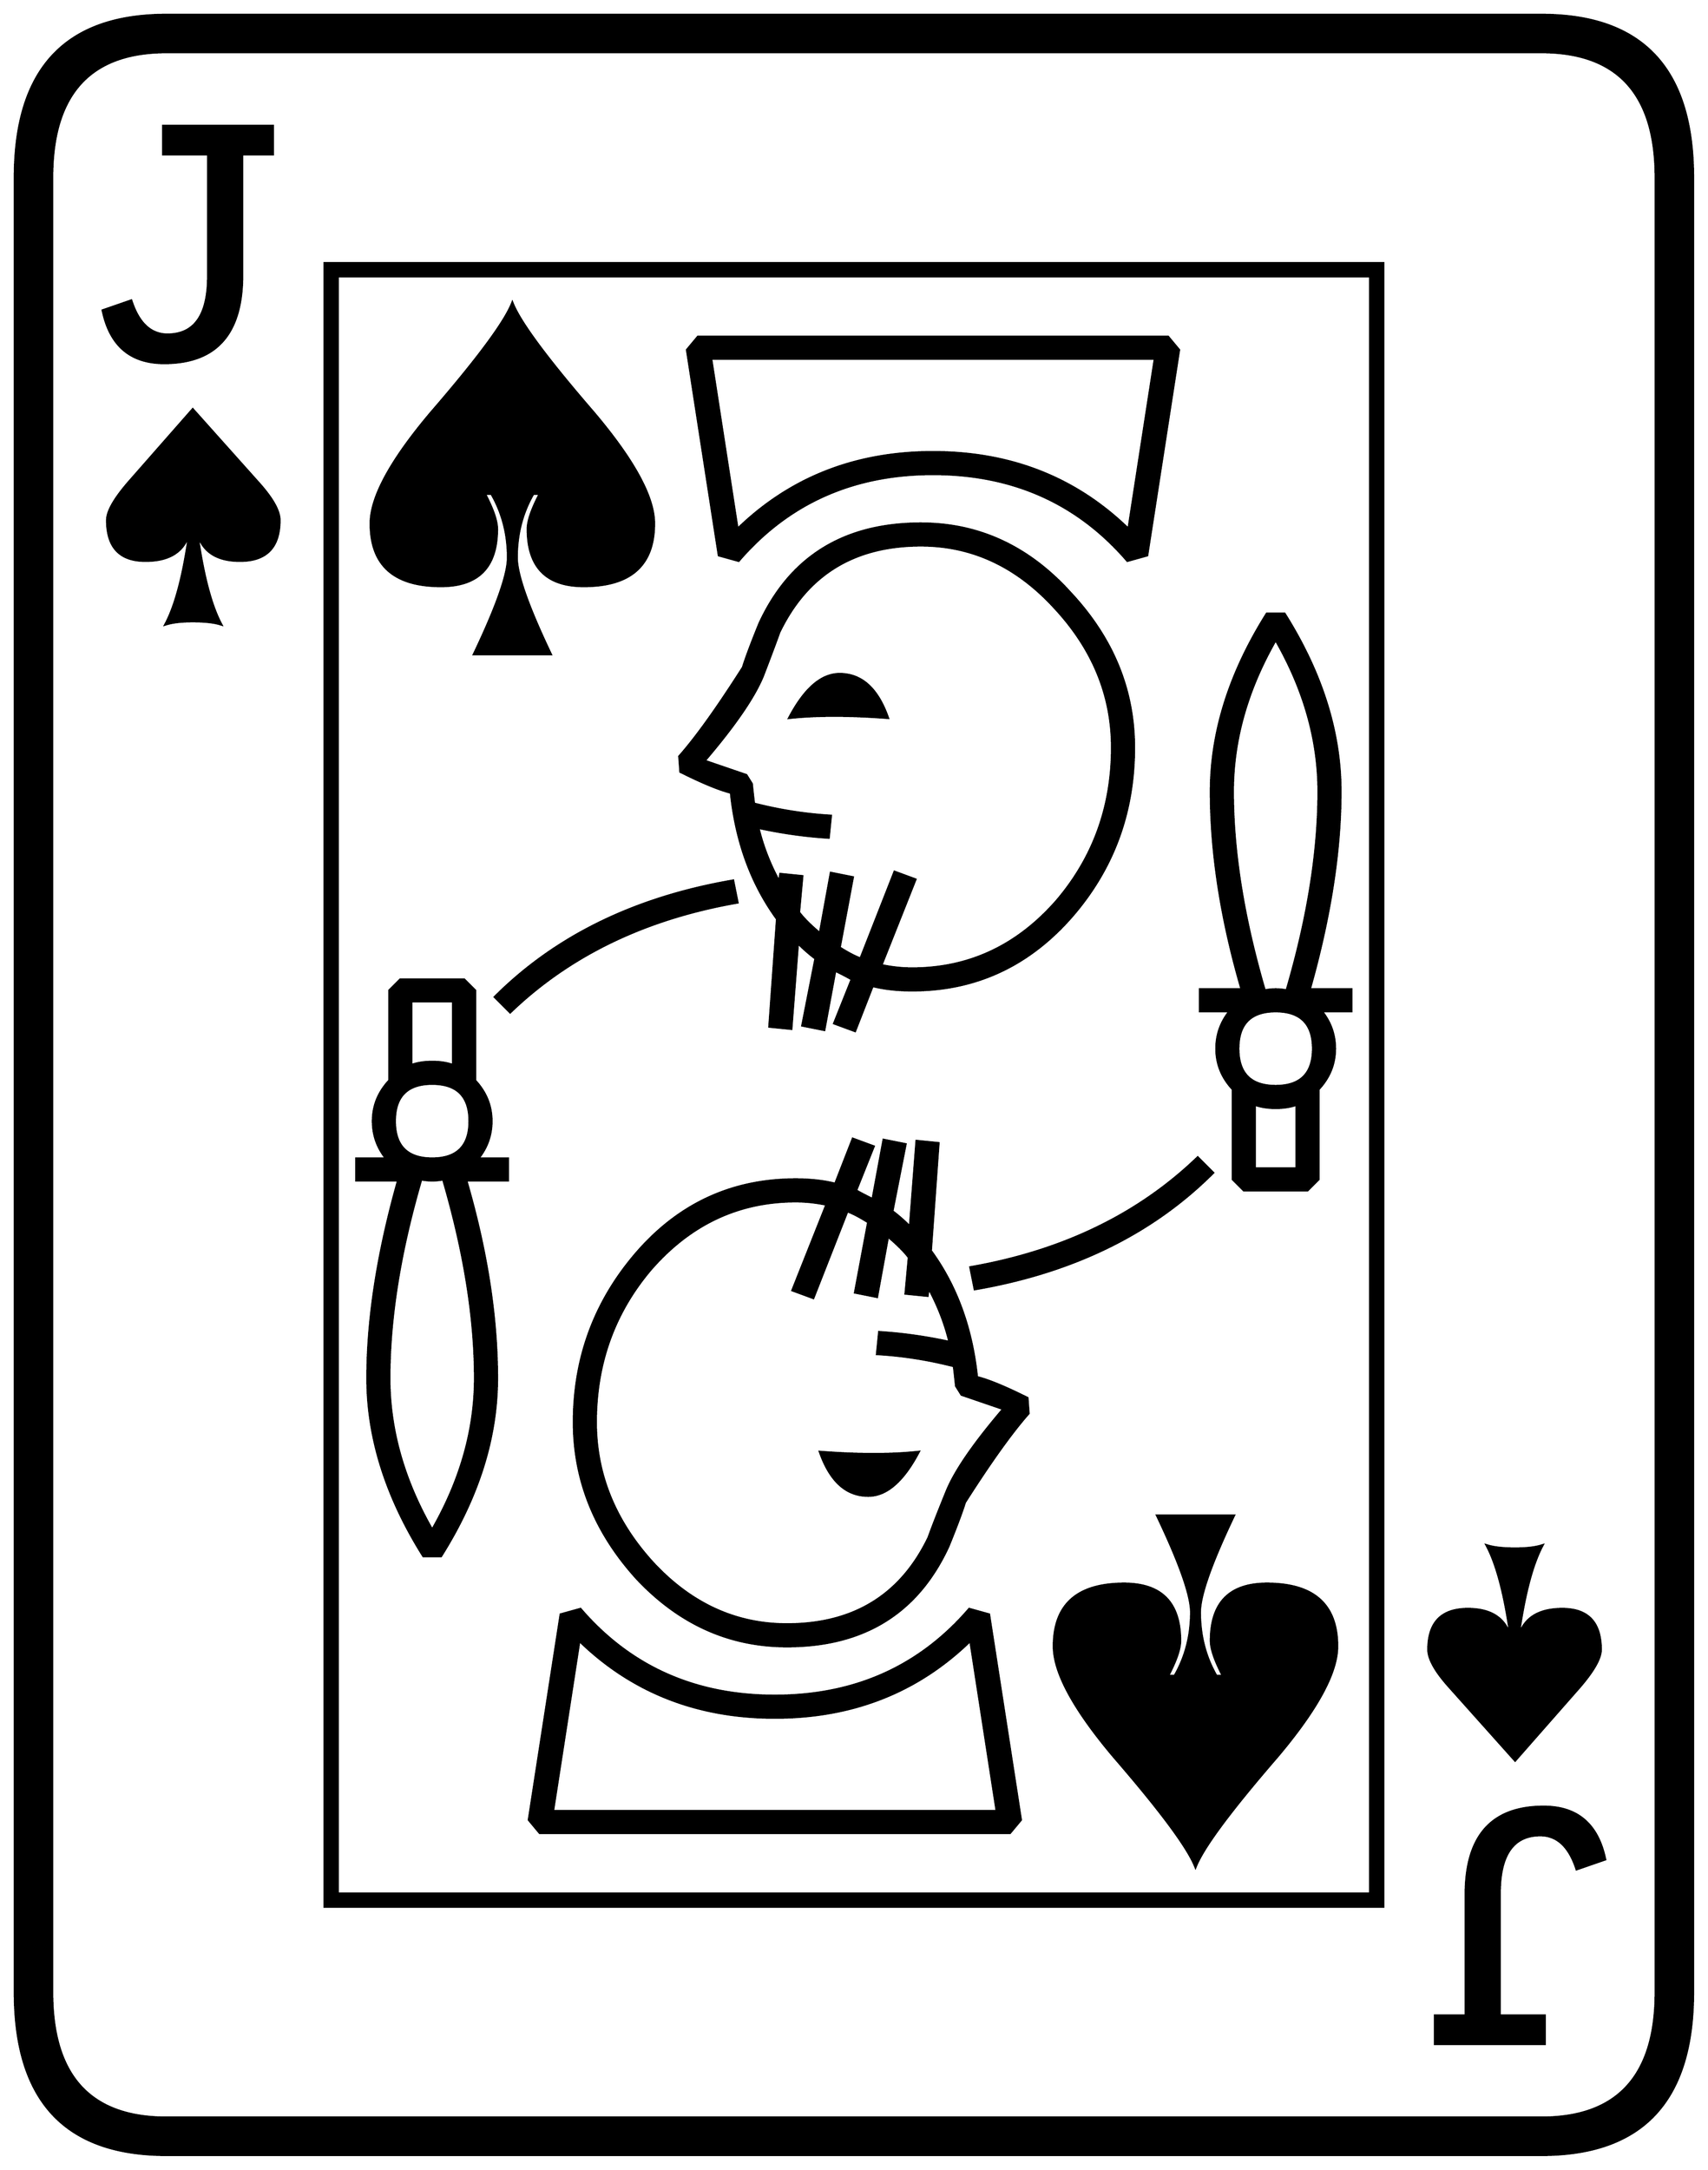 


\begin{tikzpicture}[y=0.80pt, x=0.80pt, yscale=-1.0, xscale=1.0, inner sep=0pt, outer sep=0pt]
\begin{scope}[shift={(100.0,1706.0)},nonzero rule]
  \path[draw=.,fill=.,line width=1.600pt] (1578.0,244.0) .. controls
    (1578.0,342.667) and (1532.0,392.0) .. (1440.0,392.0) --
    (188.0,392.0) .. controls (96.0,392.0) and (50.0,342.667) ..
    (50.0,244.0) -- (50.0,-1408.0) .. controls (50.0,-1506.667)
    and (96.0,-1556.0) .. (188.0,-1556.0) -- (1440.0,-1556.0) ..
    controls (1532.0,-1556.0) and (1578.0,-1506.667) ..
    (1578.0,-1408.0) -- (1578.0,244.0) -- cycle(1544.0,244.0) --
    (1544.0,-1408.0) .. controls (1544.0,-1484.0) and
    (1509.333,-1522.0) .. (1440.0,-1522.0) -- (188.0,-1522.0) ..
    controls (118.667,-1522.0) and (84.0,-1484.0) ..
    (84.0,-1408.0) -- (84.0,244.0) .. controls (84.0,320.0) and
    (118.667,358.0) .. (188.0,358.0) -- (1440.0,358.0) .. controls
    (1509.333,358.0) and (1544.0,320.0) .. (1544.0,244.0) --
    cycle(285.0,-1429.0) -- (257.0,-1429.0) -- (257.0,-1319.0)
    .. controls (257.0,-1265.667) and (233.333,-1239.0) ..
    (186.0,-1239.0) .. controls (155.333,-1239.0) and
    (136.667,-1255.0) .. (130.0,-1287.0) -- (156.0,-1296.0) ..
    controls (162.667,-1275.333) and (173.667,-1265.0) ..
    (189.0,-1265.0) .. controls (213.667,-1265.0) and
    (226.0,-1282.667) .. (226.0,-1318.0) -- (226.0,-1429.0) --
    (185.0,-1429.0) -- (185.0,-1455.0) -- (285.0,-1455.0) --
    (285.0,-1429.0) -- cycle(1494.0,-68.0) .. controls
    (1494.0,-60.0) and (1487.333,-48.333) .. (1474.0,-33.0) --
    (1416.0,33.0) -- (1357.0,-33.0) .. controls (1343.667,-47.667)
    and (1337.0,-59.333) .. (1337.0,-68.0) .. controls
    (1337.0,-92.667) and (1349.0,-105.0) .. (1373.0,-105.0) ..
    controls (1394.333,-105.0) and (1407.333,-96.333) ..
    (1412.0,-79.0) .. controls (1406.667,-117.667) and
    (1399.333,-145.667) .. (1390.0,-163.0) .. controls
    (1396.0,-161.0) and (1404.667,-160.0) .. (1416.0,-160.0) ..
    controls (1426.667,-160.0) and (1435.0,-161.0) ..
    (1441.0,-163.0) .. controls (1431.667,-145.667) and
    (1424.333,-117.667) .. (1419.0,-79.0) .. controls (1423.667,-96.333)
    and (1437.0,-105.0) .. (1459.0,-105.0) .. controls
    (1482.333,-105.0) and (1494.0,-92.667) .. (1494.0,-68.0) --
    cycle(1296.0,166.0) -- (332.0,166.0) -- (332.0,-1330.0) --
    (1296.0,-1330.0) -- (1296.0,166.0) -- cycle(291.0,-1096.0)
    .. controls (291.0,-1071.333) and (279.0,-1059.0) ..
    (255.0,-1059.0) .. controls (233.667,-1059.0) and
    (220.667,-1067.667) .. (216.0,-1085.0) .. controls
    (221.333,-1046.333) and (228.667,-1018.333) .. (238.0,-1001.0) ..
    controls (232.0,-1003.0) and (223.333,-1004.0) ..
    (212.0,-1004.0) .. controls (201.333,-1004.0) and
    (193.0,-1003.0) .. (187.0,-1001.0) .. controls
    (196.333,-1018.333) and (203.667,-1046.333) .. (209.0,-1085.0) ..
    controls (204.333,-1067.667) and (191.0,-1059.0) ..
    (169.0,-1059.0) .. controls (145.667,-1059.0) and
    (134.0,-1071.333) .. (134.0,-1096.0) .. controls
    (134.0,-1104.0) and (140.667,-1115.667) .. (154.0,-1131.0) --
    (212.0,-1197.0) -- (271.0,-1131.0) .. controls
    (284.333,-1116.333) and (291.0,-1104.667) .. (291.0,-1096.0) --
    cycle(1498.0,123.0) -- (1472.0,132.0) .. controls
    (1465.333,111.333) and (1454.333,101.0) .. (1439.0,101.0) ..
    controls (1414.333,101.0) and (1402.0,118.667) .. (1402.0,154.0)
    -- (1402.0,265.0) -- (1443.0,265.0) -- (1443.0,291.0) --
    (1343.0,291.0) -- (1343.0,265.0) -- (1371.0,265.0) --
    (1371.0,155.0) .. controls (1371.0,101.667) and (1394.667,75.0)
    .. (1442.0,75.0) .. controls (1472.667,75.0) and (1491.333,91.0)
    .. (1498.0,123.0) -- cycle(1284.0,154.0) -- (1284.0,-1318.0)
    -- (344.0,-1318.0) -- (344.0,154.0) -- (1284.0,154.0) --
    cycle(1110.0,-1251.0) -- (1081.0,-1064.0) --
    (1063.0,-1059.0) .. controls (1017.667,-1111.667) and
    (958.667,-1138.0) .. (886.0,-1138.0) .. controls
    (813.333,-1138.0) and (754.333,-1111.667) .. (709.0,-1059.0) --
    (691.0,-1064.0) -- (662.0,-1251.0) -- (672.0,-1263.0) --
    (1100.0,-1263.0) -- (1110.0,-1251.0) -- cycle(1267.0,-649.0)
    -- (1240.0,-649.0) .. controls (1248.0,-639.0) and
    (1252.0,-627.667) .. (1252.0,-615.0) .. controls
    (1252.0,-601.0) and (1247.0,-588.667) .. (1237.0,-578.0) --
    (1237.0,-496.0) -- (1227.0,-486.0) -- (1169.0,-486.0) --
    (1159.0,-496.0) -- (1159.0,-578.0) .. controls
    (1149.0,-588.667) and (1144.0,-601.0) .. (1144.0,-615.0) ..
    controls (1144.0,-627.667) and (1148.0,-639.0) ..
    (1156.0,-649.0) -- (1129.0,-649.0) -- (1129.0,-669.0) --
    (1167.0,-669.0) .. controls (1148.333,-733.0) and
    (1139.0,-793.0) .. (1139.0,-849.0) .. controls
    (1139.0,-903.0) and (1156.0,-957.0) .. (1190.0,-1011.0) --
    (1206.0,-1011.0) .. controls (1240.0,-957.0) and
    (1257.0,-903.0) .. (1257.0,-849.0) .. controls
    (1257.0,-795.0) and (1247.667,-735.0) .. (1229.0,-669.0) --
    (1267.0,-669.0) -- (1267.0,-649.0) -- cycle(1069.0,-889.0)
    .. controls (1069.0,-830.333) and (1050.333,-779.333) ..
    (1013.0,-736.0) .. controls (973.667,-690.667) and
    (925.0,-668.0) .. (867.0,-668.0) .. controls (853.667,-668.0)
    and (841.667,-669.333) .. (831.0,-672.0) -- (815.0,-631.0) --
    (796.0,-638.0) -- (812.0,-678.0) .. controls (811.333,-678.667)
    and (806.333,-681.333) .. (797.0,-686.0) -- (787.0,-632.0) --
    (767.0,-636.0) -- (779.0,-697.0) .. controls (773.667,-701.0)
    and (768.333,-705.667) .. (763.0,-711.0) -- (757.0,-633.0) --
    (737.0,-635.0) -- (744.0,-733.0) .. controls (720.667,-765.0)
    and (706.667,-803.333) .. (702.0,-848.0) .. controls
    (691.333,-850.667) and (676.0,-857.0) .. (656.0,-867.0) --
    (655.0,-881.0) .. controls (670.333,-898.333) and (689.667,-925.333)
    .. (713.0,-962.0) .. controls (715.667,-970.667) and
    (720.667,-984.0) .. (728.0,-1002.0) .. controls
    (756.0,-1062.667) and (805.0,-1093.0) .. (875.0,-1093.0) ..
    controls (927.667,-1093.0) and (973.0,-1072.0) ..
    (1011.0,-1030.0) .. controls (1049.667,-988.667) and
    (1069.0,-941.667) .. (1069.0,-889.0) -- cycle(632.0,-1093.0)
    .. controls (632.0,-1055.0) and (610.667,-1036.0) ..
    (568.0,-1036.0) .. controls (534.0,-1036.0) and
    (517.0,-1053.333) .. (517.0,-1088.0) .. controls
    (517.0,-1095.333) and (520.667,-1106.0) .. (528.0,-1120.0) --
    (522.0,-1120.0) .. controls (512.0,-1102.667) and
    (507.0,-1083.333) .. (507.0,-1062.0) .. controls
    (507.0,-1046.667) and (517.333,-1017.333) .. (538.0,-974.0) --
    (468.0,-974.0) .. controls (488.667,-1017.333) and
    (499.0,-1046.667) .. (499.0,-1062.0) .. controls
    (499.0,-1083.333) and (494.0,-1102.667) .. (484.0,-1120.0) --
    (478.0,-1120.0) .. controls (485.333,-1106.0) and
    (489.0,-1095.333) .. (489.0,-1088.0) .. controls
    (489.0,-1053.333) and (472.0,-1036.0) .. (438.0,-1036.0) ..
    controls (395.333,-1036.0) and (374.0,-1055.0) ..
    (374.0,-1093.0) .. controls (374.0,-1117.0) and
    (392.333,-1150.667) .. (429.0,-1194.0) .. controls
    (471.667,-1243.333) and (496.333,-1276.667) .. (503.0,-1294.0) ..
    controls (509.667,-1276.667) and (534.333,-1243.333) ..
    (577.0,-1194.0) .. controls (613.667,-1150.667) and
    (632.0,-1117.0) .. (632.0,-1093.0) -- cycle(1141.0,-502.0)
    .. controls (1085.667,-446.667) and (1013.333,-411.333) ..
    (924.0,-396.0) -- (920.0,-416.0) .. controls (1004.0,-430.667)
    and (1073.0,-464.0) .. (1127.0,-516.0) -- (1141.0,-502.0) --
    cycle(708.0,-748.0) .. controls (624.0,-733.333) and
    (555.0,-700.0) .. (501.0,-648.0) -- (487.0,-662.0) ..
    controls (542.333,-717.333) and (614.667,-752.667) .. (704.0,-768.0)
    -- (708.0,-748.0) -- cycle(1254.0,-71.0) .. controls
    (1254.0,-47.0) and (1235.667,-13.333) .. (1199.0,30.0) ..
    controls (1156.333,79.333) and (1131.667,112.667) .. (1125.0,130.0)
    .. controls (1118.333,112.667) and (1093.667,79.333) ..
    (1051.0,30.0) .. controls (1014.333,-13.333) and (996.0,-47.0)
    .. (996.0,-71.0) .. controls (996.0,-109.0) and
    (1017.333,-128.0) .. (1060.0,-128.0) .. controls
    (1094.0,-128.0) and (1111.0,-110.667) .. (1111.0,-76.0) ..
    controls (1111.0,-68.667) and (1107.333,-58.0) .. (1100.0,-44.0)
    -- (1106.0,-44.0) .. controls (1116.0,-61.333) and
    (1121.0,-80.667) .. (1121.0,-102.0) .. controls
    (1121.0,-117.333) and (1110.667,-146.667) .. (1090.0,-190.0) --
    (1160.0,-190.0) .. controls (1139.333,-146.667) and
    (1129.0,-117.333) .. (1129.0,-102.0) .. controls
    (1129.0,-80.667) and (1134.0,-61.333) .. (1144.0,-44.0) --
    (1150.0,-44.0) .. controls (1142.667,-58.0) and (1139.0,-68.667)
    .. (1139.0,-76.0) .. controls (1139.0,-110.667) and
    (1156.0,-128.0) .. (1190.0,-128.0) .. controls
    (1232.667,-128.0) and (1254.0,-109.0) .. (1254.0,-71.0) --
    cycle(973.0,-283.0) .. controls (957.667,-265.667) and
    (938.333,-238.667) .. (915.0,-202.0) .. controls (912.333,-193.333)
    and (907.333,-180.0) .. (900.0,-162.0) .. controls
    (872.0,-101.333) and (823.0,-71.0) .. (753.0,-71.0) ..
    controls (700.333,-71.0) and (654.667,-91.667) .. (616.0,-133.0)
    .. controls (578.0,-175.0) and (559.0,-222.333) ..
    (559.0,-275.0) .. controls (559.0,-333.667) and (578.0,-385.0)
    .. (616.0,-429.0) .. controls (654.667,-473.667) and
    (703.0,-496.0) .. (761.0,-496.0) .. controls (774.333,-496.0)
    and (786.333,-494.667) .. (797.0,-492.0) -- (813.0,-533.0) --
    (832.0,-526.0) -- (816.0,-486.0) .. controls (816.667,-485.333)
    and (821.667,-482.667) .. (831.0,-478.0) -- (841.0,-532.0) --
    (861.0,-528.0) -- (849.0,-467.0) .. controls (854.333,-463.0)
    and (859.667,-458.333) .. (865.0,-453.0) -- (871.0,-531.0) --
    (891.0,-529.0) -- (884.0,-431.0) .. controls (907.333,-399.0)
    and (921.333,-360.667) .. (926.0,-316.0) .. controls
    (936.667,-313.333) and (952.0,-307.0) .. (972.0,-297.0) --
    (973.0,-283.0) -- cycle(499.0,-495.0) -- (461.0,-495.0) ..
    controls (479.667,-431.0) and (489.0,-371.0) .. (489.0,-315.0)
    .. controls (489.0,-261.0) and (472.0,-207.0) ..
    (438.0,-153.0) -- (422.0,-153.0) .. controls (388.0,-207.0)
    and (371.0,-261.0) .. (371.0,-315.0) .. controls
    (371.0,-369.0) and (380.333,-429.0) .. (399.0,-495.0) --
    (361.0,-495.0) -- (361.0,-515.0) -- (388.0,-515.0) ..
    controls (380.0,-525.0) and (376.0,-536.333) .. (376.0,-549.0)
    .. controls (376.0,-563.0) and (381.0,-575.333) ..
    (391.0,-586.0) -- (391.0,-668.0) -- (401.0,-678.0) --
    (459.0,-678.0) -- (469.0,-668.0) -- (469.0,-586.0) ..
    controls (479.0,-575.333) and (484.0,-563.0) .. (484.0,-549.0)
    .. controls (484.0,-536.333) and (480.0,-525.0) ..
    (472.0,-515.0) -- (499.0,-515.0) -- (499.0,-495.0) --
    cycle(966.0,87.0) -- (956.0,99.0) -- (528.0,99.0) --
    (518.0,87.0) -- (547.0,-100.0) -- (565.0,-105.0) .. controls
    (610.333,-52.333) and (669.333,-26.0) .. (742.0,-26.0) .. controls
    (814.667,-26.0) and (873.667,-52.333) .. (919.0,-105.0) --
    (937.0,-100.0) -- (966.0,87.0) -- cycle(1088.0,-1243.0) --
    (684.0,-1243.0) -- (708.0,-1088.0) .. controls
    (756.0,-1134.667) and (815.333,-1158.0) .. (886.0,-1158.0) ..
    controls (956.667,-1158.0) and (1016.0,-1134.667) ..
    (1064.0,-1088.0) -- (1088.0,-1243.0) -- cycle(1237.0,-849.0)
    .. controls (1237.0,-895.667) and (1224.0,-941.667) ..
    (1198.0,-987.0) .. controls (1172.0,-941.667) and
    (1159.0,-895.667) .. (1159.0,-849.0) .. controls
    (1159.0,-794.333) and (1168.667,-734.0) .. (1188.0,-668.0) ..
    controls (1191.333,-668.667) and (1194.667,-669.0) ..
    (1198.0,-669.0) .. controls (1201.333,-669.0) and
    (1204.667,-668.667) .. (1208.0,-668.0) .. controls
    (1227.333,-734.0) and (1237.0,-794.333) .. (1237.0,-849.0) --
    cycle(1232.0,-615.0) .. controls (1232.0,-637.667) and
    (1220.667,-649.0) .. (1198.0,-649.0) .. controls
    (1175.333,-649.0) and (1164.0,-637.667) .. (1164.0,-615.0) ..
    controls (1164.0,-592.333) and (1175.333,-581.0) ..
    (1198.0,-581.0) .. controls (1220.667,-581.0) and
    (1232.0,-592.333) .. (1232.0,-615.0) -- cycle(1049.0,-889.0)
    .. controls (1049.0,-936.333) and (1031.667,-978.667) ..
    (997.0,-1016.0) .. controls (962.333,-1054.0) and
    (921.667,-1073.0) .. (875.0,-1073.0) .. controls
    (814.333,-1073.0) and (771.333,-1046.667) .. (746.0,-994.0) ..
    controls (742.667,-984.667) and (737.667,-971.333) .. (731.0,-954.0)
    .. controls (723.0,-934.667) and (705.333,-909.0) ..
    (678.0,-877.0) -- (716.0,-864.0) -- (721.0,-856.0) ..
    controls (721.667,-849.333) and (722.333,-843.333) .. (723.0,-838.0)
    .. controls (746.333,-832.0) and (769.667,-828.333) ..
    (793.0,-827.0) -- (791.0,-807.0) .. controls (769.667,-808.333)
    and (748.333,-811.333) .. (727.0,-816.0) .. controls
    (731.0,-799.333) and (737.333,-783.0) .. (746.0,-767.0) --
    (747.0,-774.0) -- (767.0,-772.0) -- (764.0,-739.0) ..
    controls (768.0,-733.667) and (774.333,-727.333) .. (783.0,-720.0)
    -- (793.0,-775.0) -- (813.0,-771.0) -- (801.0,-707.0) ..
    controls (808.333,-702.333) and (814.667,-699.0) .. (820.0,-697.0)
    -- (851.0,-776.0) -- (870.0,-769.0) -- (839.0,-691.0) ..
    controls (848.333,-689.0) and (857.667,-688.0) .. (867.0,-688.0)
    .. controls (919.0,-688.0) and (963.0,-708.667) ..
    (999.0,-750.0) .. controls (1032.333,-789.333) and
    (1049.0,-835.667) .. (1049.0,-889.0) -- cycle(1217.0,-506.0)
    -- (1217.0,-564.0) .. controls (1211.667,-562.0) and
    (1205.333,-561.0) .. (1198.0,-561.0) .. controls
    (1190.667,-561.0) and (1184.333,-562.0) .. (1179.0,-564.0) --
    (1179.0,-506.0) -- (1217.0,-506.0) -- cycle(449.0,-600.0) --
    (449.0,-658.0) -- (411.0,-658.0) -- (411.0,-600.0) ..
    controls (416.333,-602.0) and (422.667,-603.0) .. (430.0,-603.0)
    .. controls (437.333,-603.0) and (443.667,-602.0) ..
    (449.0,-600.0) -- cycle(950.0,-287.0) -- (912.0,-300.0) --
    (907.0,-308.0) .. controls (906.333,-314.667) and (905.667,-320.667)
    .. (905.0,-326.0) .. controls (881.667,-332.0) and
    (858.333,-335.667) .. (835.0,-337.0) -- (837.0,-357.0) ..
    controls (858.333,-355.667) and (879.667,-352.667) .. (901.0,-348.0)
    .. controls (897.0,-364.667) and (890.667,-381.0) ..
    (882.0,-397.0) -- (881.0,-390.0) -- (861.0,-392.0) --
    (864.0,-425.0) .. controls (860.0,-430.333) and (853.667,-436.667)
    .. (845.0,-444.0) -- (835.0,-389.0) -- (815.0,-393.0) --
    (827.0,-457.0) .. controls (819.667,-461.667) and (813.333,-465.0)
    .. (808.0,-467.0) -- (777.0,-388.0) -- (758.0,-395.0) --
    (789.0,-473.0) .. controls (779.667,-475.0) and (770.333,-476.0)
    .. (761.0,-476.0) .. controls (709.0,-476.0) and
    (665.0,-455.333) .. (629.0,-414.0) .. controls (595.667,-374.667)
    and (579.0,-328.333) .. (579.0,-275.0) .. controls
    (579.0,-227.667) and (596.333,-185.0) .. (631.0,-147.0) ..
    controls (665.667,-109.667) and (706.333,-91.0) .. (753.0,-91.0)
    .. controls (813.667,-91.0) and (856.667,-117.333) ..
    (882.0,-170.0) .. controls (885.333,-179.333) and (890.667,-193.0)
    .. (898.0,-211.0) .. controls (905.333,-229.667) and
    (922.667,-255.0) .. (950.0,-287.0) -- cycle(464.0,-549.0) ..
    controls (464.0,-571.667) and (452.667,-583.0) .. (430.0,-583.0)
    .. controls (407.333,-583.0) and (396.0,-571.667) ..
    (396.0,-549.0) .. controls (396.0,-526.333) and (407.333,-515.0)
    .. (430.0,-515.0) .. controls (452.667,-515.0) and
    (464.0,-526.333) .. (464.0,-549.0) -- cycle(469.0,-315.0) ..
    controls (469.0,-369.667) and (459.333,-430.0) .. (440.0,-496.0)
    .. controls (436.667,-495.333) and (433.333,-495.0) ..
    (430.0,-495.0) .. controls (426.667,-495.0) and (423.333,-495.333)
    .. (420.0,-496.0) .. controls (400.667,-430.0) and
    (391.0,-369.667) .. (391.0,-315.0) .. controls (391.0,-268.333)
    and (404.0,-222.333) .. (430.0,-177.0) .. controls
    (456.0,-222.333) and (469.0,-268.333) .. (469.0,-315.0) --
    cycle(944.0,79.0) -- (920.0,-76.0) .. controls (872.0,-29.333)
    and (812.667,-6.0) .. (742.0,-6.0) .. controls (671.333,-6.0)
    and (612.0,-29.333) .. (564.0,-76.0) -- (540.0,79.0) --
    (944.0,79.0) -- cycle(845.0,-916.0) .. controls
    (809.667,-918.667) and (779.667,-918.667) .. (755.0,-916.0) ..
    controls (769.0,-942.667) and (784.333,-956.0) .. (801.0,-956.0)
    .. controls (821.0,-956.0) and (835.667,-942.667) ..
    (845.0,-916.0) -- cycle(873.0,-248.0) .. controls
    (859.0,-221.333) and (843.667,-208.0) .. (827.0,-208.0) ..
    controls (807.0,-208.0) and (792.333,-221.333) .. (783.0,-248.0)
    .. controls (818.333,-245.333) and (848.333,-245.333) ..
    (873.0,-248.0) -- cycle;
\end{scope}

\end{tikzpicture}

